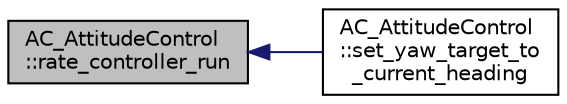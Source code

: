 digraph "AC_AttitudeControl::rate_controller_run"
{
 // INTERACTIVE_SVG=YES
  edge [fontname="Helvetica",fontsize="10",labelfontname="Helvetica",labelfontsize="10"];
  node [fontname="Helvetica",fontsize="10",shape=record];
  rankdir="LR";
  Node1 [label="AC_AttitudeControl\l::rate_controller_run",height=0.2,width=0.4,color="black", fillcolor="grey75", style="filled", fontcolor="black"];
  Node1 -> Node2 [dir="back",color="midnightblue",fontsize="10",style="solid",fontname="Helvetica"];
  Node2 [label="AC_AttitudeControl\l::set_yaw_target_to\l_current_heading",height=0.2,width=0.4,color="black", fillcolor="white", style="filled",URL="$classAC__AttitudeControl.html#a5d0d15f6a4e5321e8102528b1a67fa0a"];
}
